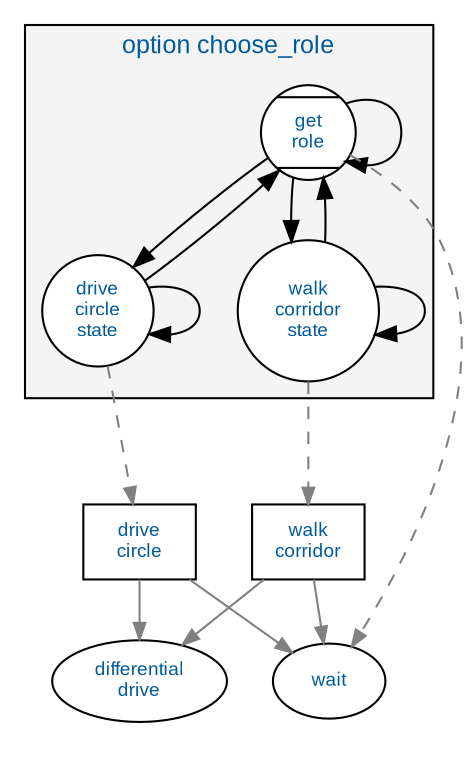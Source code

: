 digraph g {compound="true";bgcolor="";fontcolor="";fontname="";fontsize="";label="";margin="";nodesep="0.3";rankdir="";ranksep="0.4";ratio="";size="";subgraph cluster_option{bgcolor="";color="";fillcolor="#F4F4F4";fontcolor="#005A9C";fontname="Arial";fontsize="12";label="option choose_role";labeljust="";labelloc="";style="filled";subgraph sub_graph_0{rank="same";node[label="get\nrole", color="",fillcolor="#FFFFFF",fixedsize="",fontcolor="#005A9C",fontname="Arial",fontsize="9",height="",shape="Mcircle",style="filled",URL="option.choose_role.html#state_get_role",width="",] {state_get_role};}subgraph sub_graph_1{rank="same";node[label="drive\ncircle\nstate", color="",fillcolor="#FFFFFF",fixedsize="",fontcolor="#005A9C",fontname="Arial",fontsize="9",height="",shape="circle",style="filled",URL="option.choose_role.html#state_drive_circle_state",width="",] {state_drive_circle_state};node[label="walk\ncorridor\nstate", color="",fillcolor="#FFFFFF",fixedsize="",fontcolor="#005A9C",fontname="Arial",fontsize="9",height="",shape="circle",style="filled",URL="option.choose_role.html#state_walk_corridor_state",width="",] {state_walk_corridor_state};}edge[arrowhead="",arrowsize="",arrowtail="",constraint="",color="",decorate="",dir="",fontcolor="",fontname="",fontsize="",headlabel="",headport="",label="",labeldistance="",labelfloat="",labelfontcolor="",labelfontname="",labelfontsize="",minlen="",samehead="",sametail="",style="",taillabel="",tailport="",URL="",lhead="",ltail=""] state_get_role -> state_drive_circle_state;edge[arrowhead="",arrowsize="",arrowtail="",constraint="",color="",decorate="",dir="",fontcolor="",fontname="",fontsize="",headlabel="",headport="",label="",labeldistance="",labelfloat="",labelfontcolor="",labelfontname="",labelfontsize="",minlen="",samehead="",sametail="",style="",taillabel="",tailport="",URL="",lhead="",ltail=""] state_get_role -> state_walk_corridor_state;edge[arrowhead="",arrowsize="",arrowtail="",constraint="",color="",decorate="",dir="",fontcolor="",fontname="",fontsize="",headlabel="",headport="",label="",labeldistance="",labelfloat="",labelfontcolor="",labelfontname="",labelfontsize="",minlen="",samehead="",sametail="",style="",taillabel="",tailport="",URL="",lhead="",ltail=""] state_get_role -> state_get_role;edge[arrowhead="",arrowsize="",arrowtail="",constraint="",color="",decorate="",dir="",fontcolor="",fontname="",fontsize="",headlabel="",headport="",label="",labeldistance="",labelfloat="",labelfontcolor="",labelfontname="",labelfontsize="",minlen="",samehead="",sametail="",style="",taillabel="",tailport="",URL="",lhead="",ltail=""] state_drive_circle_state -> state_drive_circle_state;edge[arrowhead="",arrowsize="",arrowtail="",constraint="",color="",decorate="",dir="",fontcolor="",fontname="",fontsize="",headlabel="",headport="",label="",labeldistance="",labelfloat="",labelfontcolor="",labelfontname="",labelfontsize="",minlen="",samehead="",sametail="",style="",taillabel="",tailport="",URL="",lhead="",ltail=""] state_drive_circle_state -> state_get_role;edge[arrowhead="",arrowsize="",arrowtail="",constraint="",color="",decorate="",dir="",fontcolor="",fontname="",fontsize="",headlabel="",headport="",label="",labeldistance="",labelfloat="",labelfontcolor="",labelfontname="",labelfontsize="",minlen="",samehead="",sametail="",style="",taillabel="",tailport="",URL="",lhead="",ltail=""] state_walk_corridor_state -> state_walk_corridor_state;edge[arrowhead="",arrowsize="",arrowtail="",constraint="",color="",decorate="",dir="",fontcolor="",fontname="",fontsize="",headlabel="",headport="",label="",labeldistance="",labelfloat="",labelfontcolor="",labelfontname="",labelfontsize="",minlen="",samehead="",sametail="",style="",taillabel="",tailport="",URL="",lhead="",ltail=""] state_walk_corridor_state -> state_get_role;}subgraph cluster_option_tree{bgcolor="";color="#FFFFFF";fillcolor="";fontcolor="";fontname="";fontsize="";label="";labeljust="";labelloc="";style="";node[label="drive\ncircle", color="",fillcolor="#FFFFFF",fixedsize="",fontcolor="#005A9C",fontname="Arial",fontsize="9",height="",shape="box",style="filled",URL="option.drive_circle.html",width="",] {option_drive_circle};node[label="walk\ncorridor", color="",fillcolor="#FFFFFF",fixedsize="",fontcolor="#005A9C",fontname="Arial",fontsize="9",height="",shape="box",style="filled",URL="option.walk_corridor.html",width="",] {option_walk_corridor};node[label="differential\ndrive", color="",fillcolor="#FFFFFF",fixedsize="",fontcolor="#005A9C",fontname="Arial",fontsize="9",height="",shape="",style="filled",URL="basic-behaviors.my_basic_behaviors.html#differential_drive",width="",] {basic_behavior_differential_drive};node[label="wait", color="",fillcolor="#FFFFFF",fixedsize="",fontcolor="#005A9C",fontname="Arial",fontsize="9",height="",shape="",style="filled",URL="basic-behaviors.my_basic_behaviors.html#wait",width="",] {basic_behavior_wait};edge[arrowhead="",arrowsize="0.8",arrowtail="",constraint="",color="#808080",decorate="",dir="",fontcolor="",fontname="",fontsize="",headlabel="",headport="",label="",labeldistance="",labelfloat="",labelfontcolor="",labelfontname="",labelfontsize="",minlen="",samehead="",sametail="",style="",taillabel="",tailport="",URL="",lhead="",ltail=""] option_drive_circle -> basic_behavior_differential_drive;edge[arrowhead="",arrowsize="0.8",arrowtail="",constraint="",color="#808080",decorate="",dir="",fontcolor="",fontname="",fontsize="",headlabel="",headport="",label="",labeldistance="",labelfloat="",labelfontcolor="",labelfontname="",labelfontsize="",minlen="",samehead="",sametail="",style="",taillabel="",tailport="",URL="",lhead="",ltail=""] option_drive_circle -> basic_behavior_wait;edge[arrowhead="",arrowsize="0.8",arrowtail="",constraint="",color="#808080",decorate="",dir="",fontcolor="",fontname="",fontsize="",headlabel="",headport="",label="",labeldistance="",labelfloat="",labelfontcolor="",labelfontname="",labelfontsize="",minlen="",samehead="",sametail="",style="",taillabel="",tailport="",URL="",lhead="",ltail=""] option_walk_corridor -> basic_behavior_differential_drive;edge[arrowhead="",arrowsize="0.8",arrowtail="",constraint="",color="#808080",decorate="",dir="",fontcolor="",fontname="",fontsize="",headlabel="",headport="",label="",labeldistance="",labelfloat="",labelfontcolor="",labelfontname="",labelfontsize="",minlen="",samehead="",sametail="",style="",taillabel="",tailport="",URL="",lhead="",ltail=""] option_walk_corridor -> basic_behavior_wait;edge[arrowhead="",arrowsize="0.8",arrowtail="",constraint="",color="#808080",decorate="",dir="",fontcolor="",fontname="",fontsize="",headlabel="",headport="",label="",labeldistance="",labelfloat="",labelfontcolor="",labelfontname="",labelfontsize="",minlen="3",samehead="",sametail="",style="dashed",taillabel="",tailport="",URL="",lhead="",ltail=""] state_get_role -> basic_behavior_wait;edge[arrowhead="",arrowsize="0.8",arrowtail="",constraint="",color="#808080",decorate="",dir="",fontcolor="",fontname="",fontsize="",headlabel="",headport="",label="",labeldistance="",labelfloat="",labelfontcolor="",labelfontname="",labelfontsize="",minlen="2",samehead="",sametail="",style="dashed",taillabel="",tailport="",URL="",lhead="",ltail=""] state_drive_circle_state -> option_drive_circle;edge[arrowhead="",arrowsize="0.8",arrowtail="",constraint="",color="#808080",decorate="",dir="",fontcolor="",fontname="",fontsize="",headlabel="",headport="",label="",labeldistance="",labelfloat="",labelfontcolor="",labelfontname="",labelfontsize="",minlen="2",samehead="",sametail="",style="dashed",taillabel="",tailport="",URL="",lhead="",ltail=""] state_walk_corridor_state -> option_walk_corridor;}}
                    
